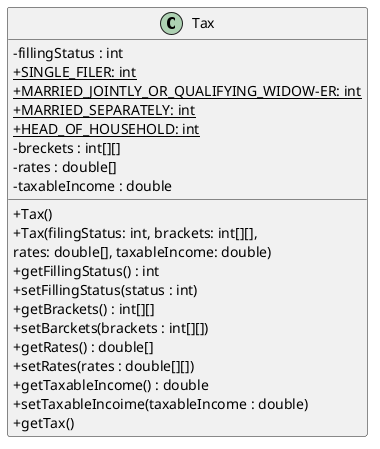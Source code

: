 @startuml
skinparam classAttributeIconSize 0
class Tax {
-fillingStatus : int                                 
+{static} SINGLE_FILER: int                          
+{static}MARRIED_JOINTLY_OR_QUALIFYING_WIDOW-ER: int 
+{static}MARRIED_SEPARATELY: int                     
+{static}HEAD_OF_HOUSEHOLD: int                      
-breckets : int[][]                                  
-rates : double[]                                    
-taxableIncome : double                              
+Tax()                                               
+Tax(filingStatus: int, brackets: int[][],           
rates: double[], taxableIncome: double)              
+getFillingStatus() : int                            
+setFillingStatus(status : int)                      
+getBrackets() : int[][]                             
+setBarckets(brackets : int[][])                     
+getRates() : double[]                               
+setRates(rates : double[][])                        
+getTaxableIncome() : double                         
+setTaxableIncoime(taxableIncome : double)           
+getTax()        
}                     
@enduml
